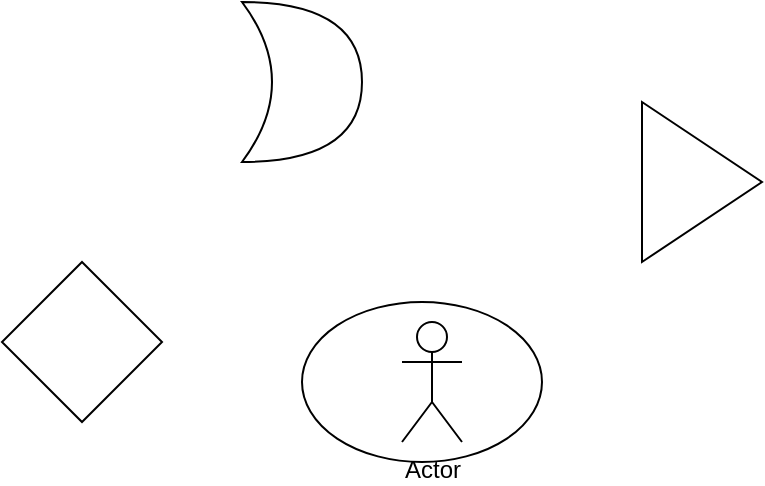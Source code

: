<mxfile version="24.8.3">
  <diagram name="Page-1" id="qW2CGXD6ZPihr70Xx7oz">
    <mxGraphModel dx="794" dy="412" grid="1" gridSize="10" guides="1" tooltips="1" connect="1" arrows="1" fold="1" page="1" pageScale="1" pageWidth="827" pageHeight="1169" math="0" shadow="0">
      <root>
        <mxCell id="0" />
        <mxCell id="1" parent="0" />
        <mxCell id="cfiLcG1i9u_BO0W4fc_z-1" value="" style="ellipse;whiteSpace=wrap;html=1;" parent="1" vertex="1">
          <mxGeometry x="340" y="260" width="120" height="80" as="geometry" />
        </mxCell>
        <mxCell id="cfiLcG1i9u_BO0W4fc_z-2" value="" style="rhombus;whiteSpace=wrap;html=1;" parent="1" vertex="1">
          <mxGeometry x="190" y="240" width="80" height="80" as="geometry" />
        </mxCell>
        <mxCell id="cfiLcG1i9u_BO0W4fc_z-3" value="Actor" style="shape=umlActor;verticalLabelPosition=bottom;verticalAlign=top;html=1;outlineConnect=0;" parent="1" vertex="1">
          <mxGeometry x="390" y="270" width="30" height="60" as="geometry" />
        </mxCell>
        <mxCell id="sp5Ii3YakyWwh7Qj63z5-1" value="" style="shape=xor;whiteSpace=wrap;html=1;" parent="1" vertex="1">
          <mxGeometry x="310" y="110" width="60" height="80" as="geometry" />
        </mxCell>
        <mxCell id="fiCwKbpFJ8vUxyj4gbWu-1" value="" style="triangle;whiteSpace=wrap;html=1;" vertex="1" parent="1">
          <mxGeometry x="510" y="160" width="60" height="80" as="geometry" />
        </mxCell>
      </root>
    </mxGraphModel>
  </diagram>
</mxfile>
